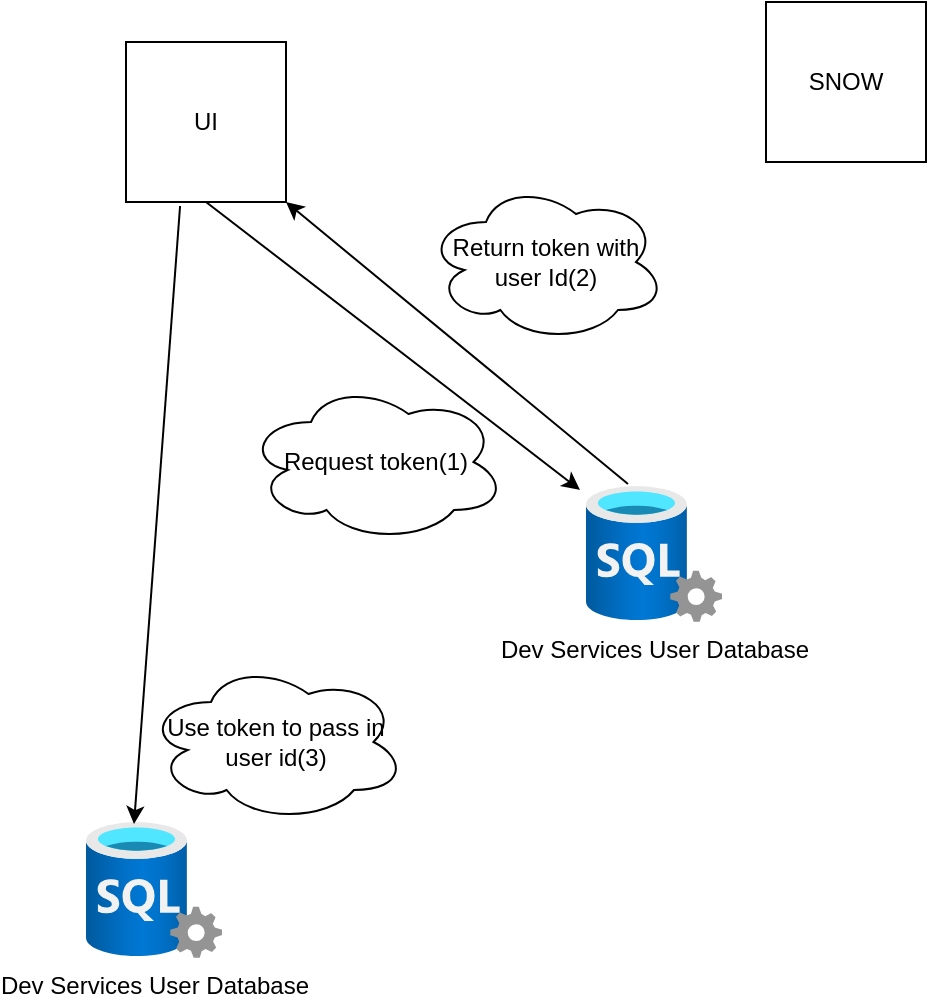 <mxfile version="14.1.8" type="github">
  <diagram id="jjej4fmLEBqrr3OEJkFB" name="Page-1">
    <mxGraphModel dx="1422" dy="762" grid="1" gridSize="10" guides="1" tooltips="1" connect="1" arrows="1" fold="1" page="1" pageScale="1" pageWidth="827" pageHeight="1169" math="0" shadow="0">
      <root>
        <mxCell id="0" />
        <mxCell id="1" parent="0" />
        <mxCell id="FH7q5liXCHAv0gD8ZMs1-2" value="Dev Services User Database" style="aspect=fixed;html=1;points=[];align=center;image;fontSize=12;image=img/lib/azure2/databases/SQL_Server.svg;" vertex="1" parent="1">
          <mxGeometry x="310" y="362" width="68" height="68" as="geometry" />
        </mxCell>
        <mxCell id="FH7q5liXCHAv0gD8ZMs1-4" value="UI" style="whiteSpace=wrap;html=1;aspect=fixed;" vertex="1" parent="1">
          <mxGeometry x="80" y="140" width="80" height="80" as="geometry" />
        </mxCell>
        <mxCell id="FH7q5liXCHAv0gD8ZMs1-6" value="SNOW" style="whiteSpace=wrap;html=1;aspect=fixed;" vertex="1" parent="1">
          <mxGeometry x="400" y="120" width="80" height="80" as="geometry" />
        </mxCell>
        <mxCell id="FH7q5liXCHAv0gD8ZMs1-7" value="Request token(1)" style="ellipse;shape=cloud;whiteSpace=wrap;html=1;" vertex="1" parent="1">
          <mxGeometry x="140" y="310" width="130" height="80" as="geometry" />
        </mxCell>
        <mxCell id="FH7q5liXCHAv0gD8ZMs1-8" value="" style="endArrow=classic;html=1;entryX=-0.044;entryY=0.029;entryDx=0;entryDy=0;entryPerimeter=0;exitX=0.5;exitY=1;exitDx=0;exitDy=0;" edge="1" parent="1" source="FH7q5liXCHAv0gD8ZMs1-4" target="FH7q5liXCHAv0gD8ZMs1-2">
          <mxGeometry width="50" height="50" relative="1" as="geometry">
            <mxPoint x="110" y="270" as="sourcePoint" />
            <mxPoint x="160" y="220" as="targetPoint" />
          </mxGeometry>
        </mxCell>
        <mxCell id="FH7q5liXCHAv0gD8ZMs1-9" value="" style="endArrow=classic;html=1;exitX=0.309;exitY=-0.015;exitDx=0;exitDy=0;exitPerimeter=0;entryX=1;entryY=1;entryDx=0;entryDy=0;" edge="1" parent="1" source="FH7q5liXCHAv0gD8ZMs1-2" target="FH7q5liXCHAv0gD8ZMs1-4">
          <mxGeometry width="50" height="50" relative="1" as="geometry">
            <mxPoint x="250" y="400" as="sourcePoint" />
            <mxPoint x="300" y="350" as="targetPoint" />
          </mxGeometry>
        </mxCell>
        <mxCell id="FH7q5liXCHAv0gD8ZMs1-10" value="Return token with user Id(2)" style="ellipse;shape=cloud;whiteSpace=wrap;html=1;" vertex="1" parent="1">
          <mxGeometry x="230" y="210" width="120" height="80" as="geometry" />
        </mxCell>
        <mxCell id="FH7q5liXCHAv0gD8ZMs1-11" value="Dev Services User Database" style="aspect=fixed;html=1;points=[];align=center;image;fontSize=12;image=img/lib/azure2/databases/SQL_Server.svg;" vertex="1" parent="1">
          <mxGeometry x="60" y="530" width="68" height="68" as="geometry" />
        </mxCell>
        <mxCell id="FH7q5liXCHAv0gD8ZMs1-12" value="" style="endArrow=classic;html=1;exitX=0.338;exitY=1.025;exitDx=0;exitDy=0;exitPerimeter=0;entryX=0.353;entryY=0.015;entryDx=0;entryDy=0;entryPerimeter=0;" edge="1" parent="1" source="FH7q5liXCHAv0gD8ZMs1-4" target="FH7q5liXCHAv0gD8ZMs1-11">
          <mxGeometry width="50" height="50" relative="1" as="geometry">
            <mxPoint x="30" y="270" as="sourcePoint" />
            <mxPoint x="80" y="220" as="targetPoint" />
          </mxGeometry>
        </mxCell>
        <mxCell id="FH7q5liXCHAv0gD8ZMs1-14" value="Use token to pass in user id(3)" style="ellipse;shape=cloud;whiteSpace=wrap;html=1;" vertex="1" parent="1">
          <mxGeometry x="90" y="450" width="130" height="80" as="geometry" />
        </mxCell>
      </root>
    </mxGraphModel>
  </diagram>
</mxfile>
